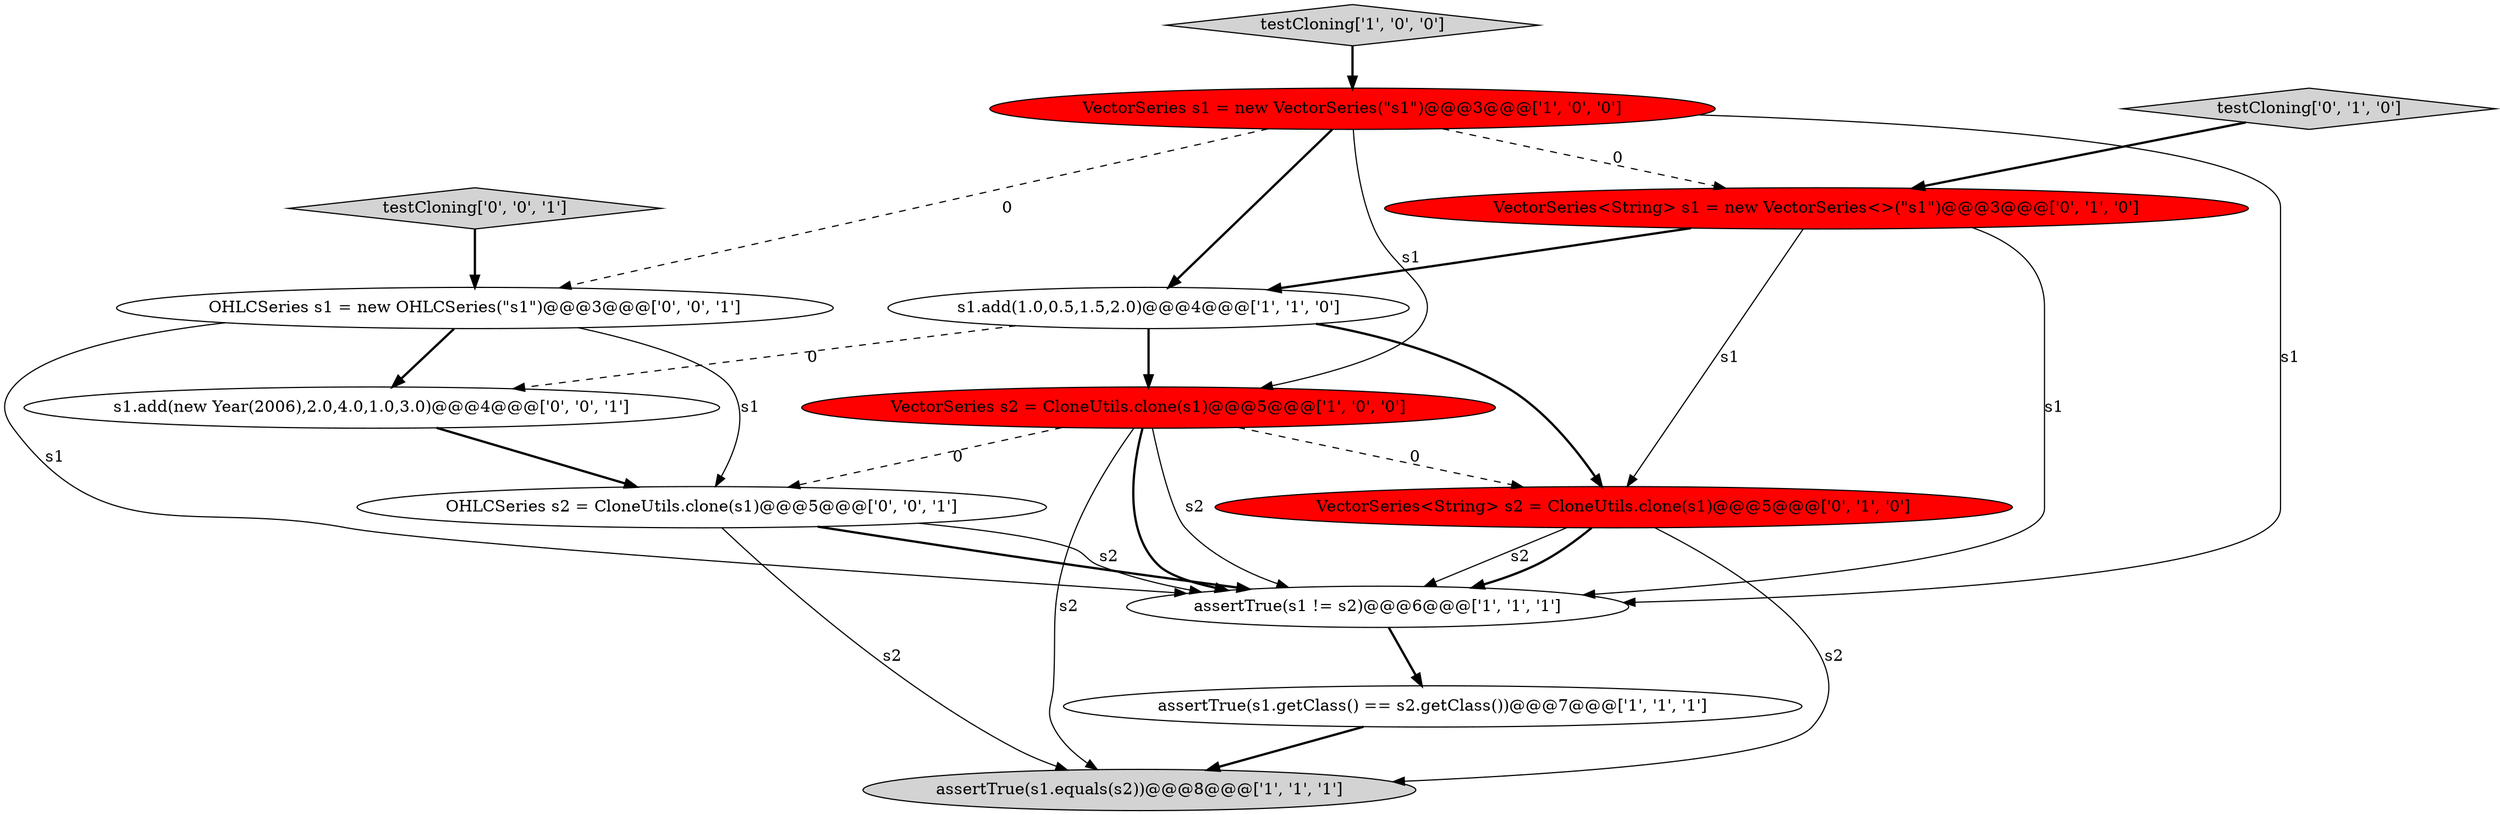 digraph {
7 [style = filled, label = "VectorSeries<String> s1 = new VectorSeries<>(\"s1\")@@@3@@@['0', '1', '0']", fillcolor = red, shape = ellipse image = "AAA1AAABBB2BBB"];
13 [style = filled, label = "OHLCSeries s2 = CloneUtils.clone(s1)@@@5@@@['0', '0', '1']", fillcolor = white, shape = ellipse image = "AAA0AAABBB3BBB"];
8 [style = filled, label = "VectorSeries<String> s2 = CloneUtils.clone(s1)@@@5@@@['0', '1', '0']", fillcolor = red, shape = ellipse image = "AAA1AAABBB2BBB"];
3 [style = filled, label = "assertTrue(s1.getClass() == s2.getClass())@@@7@@@['1', '1', '1']", fillcolor = white, shape = ellipse image = "AAA0AAABBB1BBB"];
1 [style = filled, label = "VectorSeries s2 = CloneUtils.clone(s1)@@@5@@@['1', '0', '0']", fillcolor = red, shape = ellipse image = "AAA1AAABBB1BBB"];
5 [style = filled, label = "assertTrue(s1 != s2)@@@6@@@['1', '1', '1']", fillcolor = white, shape = ellipse image = "AAA0AAABBB1BBB"];
9 [style = filled, label = "testCloning['0', '1', '0']", fillcolor = lightgray, shape = diamond image = "AAA0AAABBB2BBB"];
2 [style = filled, label = "testCloning['1', '0', '0']", fillcolor = lightgray, shape = diamond image = "AAA0AAABBB1BBB"];
6 [style = filled, label = "assertTrue(s1.equals(s2))@@@8@@@['1', '1', '1']", fillcolor = lightgray, shape = ellipse image = "AAA0AAABBB1BBB"];
10 [style = filled, label = "OHLCSeries s1 = new OHLCSeries(\"s1\")@@@3@@@['0', '0', '1']", fillcolor = white, shape = ellipse image = "AAA0AAABBB3BBB"];
12 [style = filled, label = "s1.add(new Year(2006),2.0,4.0,1.0,3.0)@@@4@@@['0', '0', '1']", fillcolor = white, shape = ellipse image = "AAA0AAABBB3BBB"];
11 [style = filled, label = "testCloning['0', '0', '1']", fillcolor = lightgray, shape = diamond image = "AAA0AAABBB3BBB"];
0 [style = filled, label = "VectorSeries s1 = new VectorSeries(\"s1\")@@@3@@@['1', '0', '0']", fillcolor = red, shape = ellipse image = "AAA1AAABBB1BBB"];
4 [style = filled, label = "s1.add(1.0,0.5,1.5,2.0)@@@4@@@['1', '1', '0']", fillcolor = white, shape = ellipse image = "AAA0AAABBB1BBB"];
1->5 [style = bold, label=""];
5->3 [style = bold, label=""];
13->6 [style = solid, label="s2"];
0->5 [style = solid, label="s1"];
3->6 [style = bold, label=""];
7->8 [style = solid, label="s1"];
13->5 [style = solid, label="s2"];
7->4 [style = bold, label=""];
9->7 [style = bold, label=""];
8->5 [style = solid, label="s2"];
0->10 [style = dashed, label="0"];
4->12 [style = dashed, label="0"];
7->5 [style = solid, label="s1"];
1->13 [style = dashed, label="0"];
12->13 [style = bold, label=""];
2->0 [style = bold, label=""];
1->6 [style = solid, label="s2"];
8->5 [style = bold, label=""];
0->4 [style = bold, label=""];
10->12 [style = bold, label=""];
11->10 [style = bold, label=""];
13->5 [style = bold, label=""];
10->13 [style = solid, label="s1"];
4->8 [style = bold, label=""];
1->8 [style = dashed, label="0"];
8->6 [style = solid, label="s2"];
4->1 [style = bold, label=""];
1->5 [style = solid, label="s2"];
0->7 [style = dashed, label="0"];
10->5 [style = solid, label="s1"];
0->1 [style = solid, label="s1"];
}
